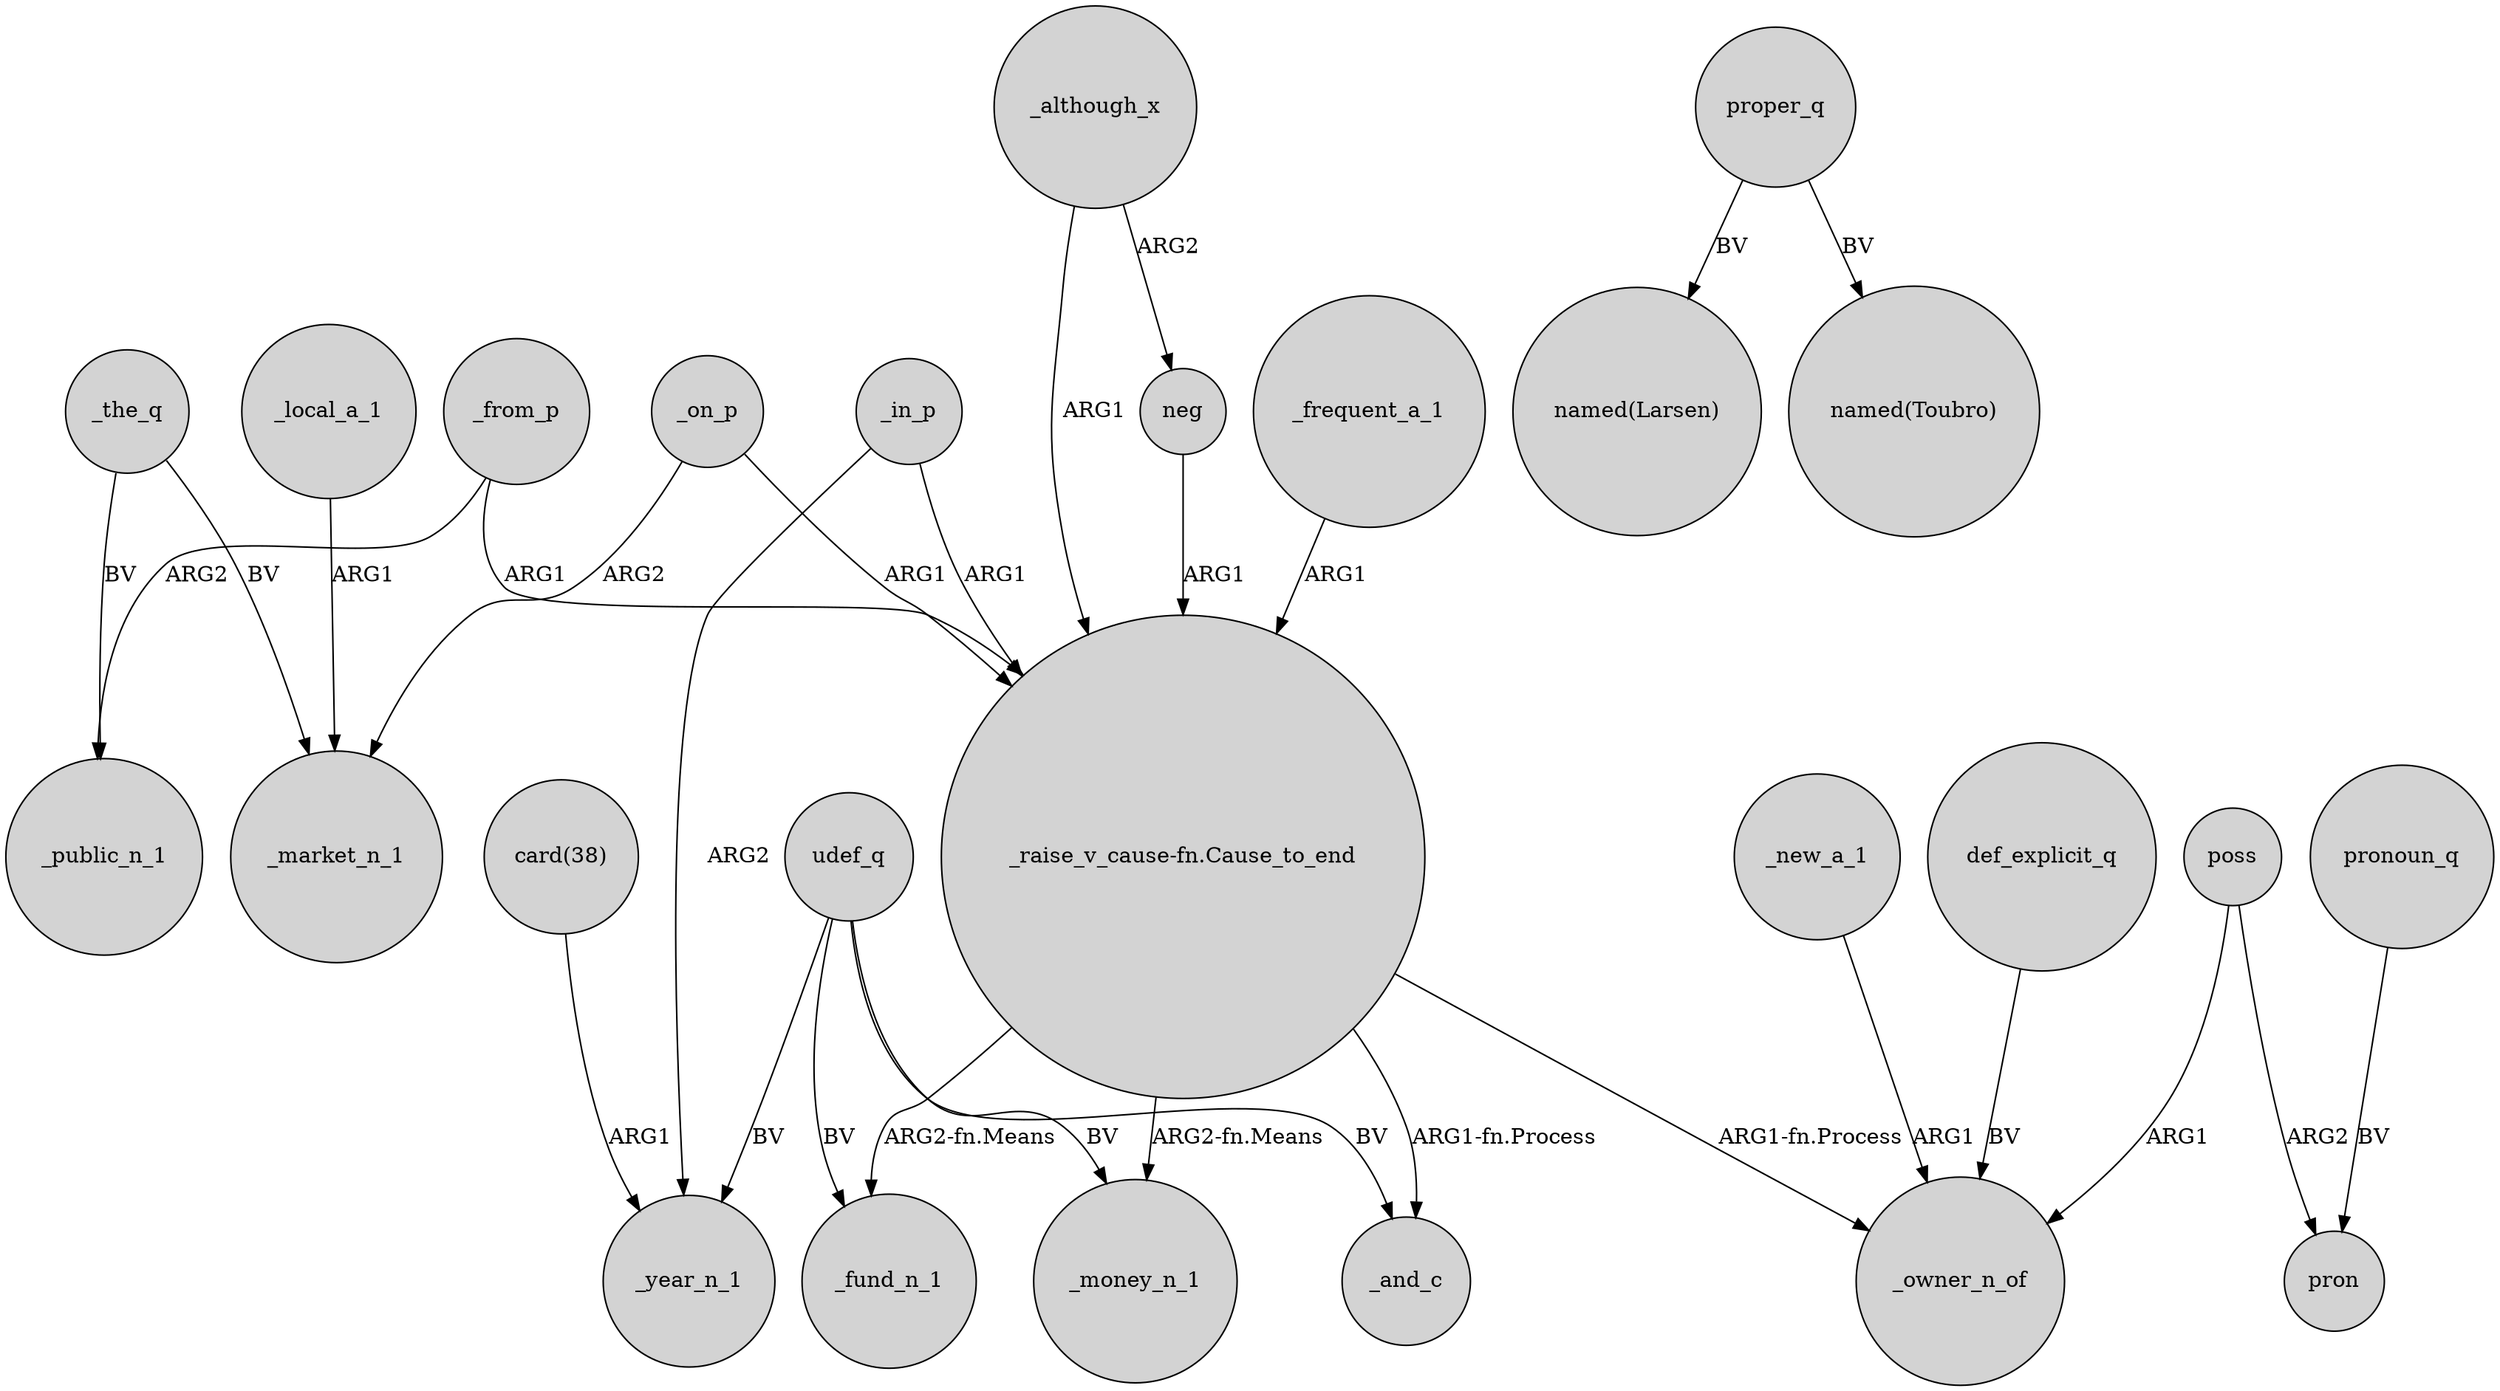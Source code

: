 digraph {
	node [shape=circle style=filled]
	_from_p -> _public_n_1 [label=ARG2]
	_although_x -> "_raise_v_cause-fn.Cause_to_end" [label=ARG1]
	_in_p -> _year_n_1 [label=ARG2]
	udef_q -> _fund_n_1 [label=BV]
	proper_q -> "named(Larsen)" [label=BV]
	_new_a_1 -> _owner_n_of [label=ARG1]
	_on_p -> _market_n_1 [label=ARG2]
	udef_q -> _and_c [label=BV]
	_the_q -> _market_n_1 [label=BV]
	"_raise_v_cause-fn.Cause_to_end" -> _owner_n_of [label="ARG1-fn.Process"]
	_frequent_a_1 -> "_raise_v_cause-fn.Cause_to_end" [label=ARG1]
	pronoun_q -> pron [label=BV]
	poss -> pron [label=ARG2]
	udef_q -> _money_n_1 [label=BV]
	_the_q -> _public_n_1 [label=BV]
	_local_a_1 -> _market_n_1 [label=ARG1]
	"card(38)" -> _year_n_1 [label=ARG1]
	_from_p -> "_raise_v_cause-fn.Cause_to_end" [label=ARG1]
	_although_x -> neg [label=ARG2]
	"_raise_v_cause-fn.Cause_to_end" -> _money_n_1 [label="ARG2-fn.Means"]
	_in_p -> "_raise_v_cause-fn.Cause_to_end" [label=ARG1]
	"_raise_v_cause-fn.Cause_to_end" -> _fund_n_1 [label="ARG2-fn.Means"]
	def_explicit_q -> _owner_n_of [label=BV]
	"_raise_v_cause-fn.Cause_to_end" -> _and_c [label="ARG1-fn.Process"]
	udef_q -> _year_n_1 [label=BV]
	poss -> _owner_n_of [label=ARG1]
	_on_p -> "_raise_v_cause-fn.Cause_to_end" [label=ARG1]
	proper_q -> "named(Toubro)" [label=BV]
	neg -> "_raise_v_cause-fn.Cause_to_end" [label=ARG1]
}

